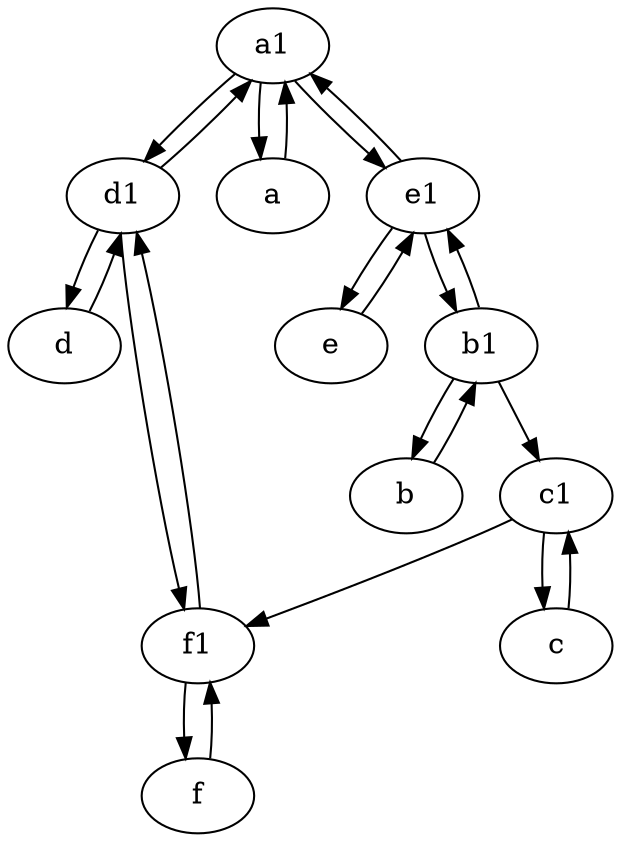 digraph  {
	a1 [pos="40,15!"];
	e [pos="30,50!"];
	d1 [pos="25,30!"];
	f [pos="15,45!"];
	d [pos="20,30!"];
	c1 [pos="30,15!"];
	c [pos="20,10!"];
	a [pos="40,10!"];
	e1 [pos="25,45!"];
	b [pos="50,20!"];
	f1;
	b1 [pos="45,20!"];
	b1 -> b;
	e -> e1;
	f1 -> d1;
	a -> a1;
	b1 -> c1;
	b1 -> e1;
	e1 -> b1;
	c -> c1;
	a1 -> a;
	a1 -> e1;
	c1 -> f1;
	c1 -> c;
	d1 -> d;
	d1 -> a1;
	e1 -> e;
	b -> b1;
	d1 -> f1;
	a1 -> d1;
	d -> d1;
	f -> f1;
	f1 -> f;
	e1 -> a1;

	}